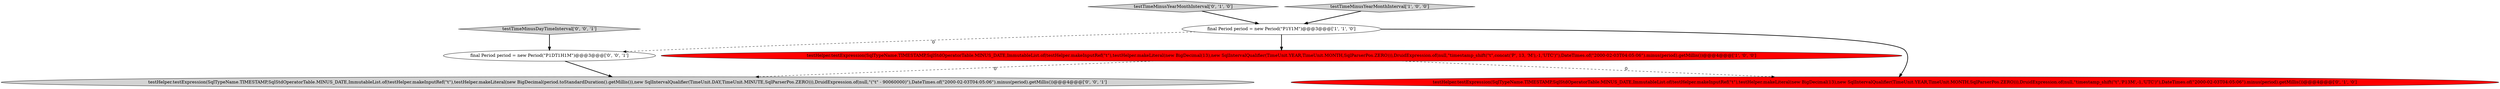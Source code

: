 digraph {
1 [style = filled, label = "final Period period = new Period(\"P1Y1M\")@@@3@@@['1', '1', '0']", fillcolor = white, shape = ellipse image = "AAA0AAABBB1BBB"];
2 [style = filled, label = "testHelper.testExpression(SqlTypeName.TIMESTAMP,SqlStdOperatorTable.MINUS_DATE,ImmutableList.of(testHelper.makeInputRef(\"t\"),testHelper.makeLiteral(new BigDecimal(13),new SqlIntervalQualifier(TimeUnit.YEAR,TimeUnit.MONTH,SqlParserPos.ZERO))),DruidExpression.of(null,\"timestamp_shift(\"t\",concat('P', 13, 'M'),-1,'UTC')\"),DateTimes.of(\"2000-02-03T04:05:06\").minus(period).getMillis())@@@4@@@['1', '0', '0']", fillcolor = red, shape = ellipse image = "AAA1AAABBB1BBB"];
6 [style = filled, label = "testTimeMinusDayTimeInterval['0', '0', '1']", fillcolor = lightgray, shape = diamond image = "AAA0AAABBB3BBB"];
4 [style = filled, label = "testTimeMinusYearMonthInterval['0', '1', '0']", fillcolor = lightgray, shape = diamond image = "AAA0AAABBB2BBB"];
7 [style = filled, label = "final Period period = new Period(\"P1DT1H1M\")@@@3@@@['0', '0', '1']", fillcolor = white, shape = ellipse image = "AAA0AAABBB3BBB"];
3 [style = filled, label = "testHelper.testExpression(SqlTypeName.TIMESTAMP,SqlStdOperatorTable.MINUS_DATE,ImmutableList.of(testHelper.makeInputRef(\"t\"),testHelper.makeLiteral(new BigDecimal(13),new SqlIntervalQualifier(TimeUnit.YEAR,TimeUnit.MONTH,SqlParserPos.ZERO))),DruidExpression.of(null,\"timestamp_shift(\"t\",'P13M',-1,'UTC')\"),DateTimes.of(\"2000-02-03T04:05:06\").minus(period).getMillis())@@@4@@@['0', '1', '0']", fillcolor = red, shape = ellipse image = "AAA1AAABBB2BBB"];
0 [style = filled, label = "testTimeMinusYearMonthInterval['1', '0', '0']", fillcolor = lightgray, shape = diamond image = "AAA0AAABBB1BBB"];
5 [style = filled, label = "testHelper.testExpression(SqlTypeName.TIMESTAMP,SqlStdOperatorTable.MINUS_DATE,ImmutableList.of(testHelper.makeInputRef(\"t\"),testHelper.makeLiteral(new BigDecimal(period.toStandardDuration().getMillis()),new SqlIntervalQualifier(TimeUnit.DAY,TimeUnit.MINUTE,SqlParserPos.ZERO))),DruidExpression.of(null,\"(\"t\" - 90060000)\"),DateTimes.of(\"2000-02-03T04:05:06\").minus(period).getMillis())@@@4@@@['0', '0', '1']", fillcolor = lightgray, shape = ellipse image = "AAA0AAABBB3BBB"];
1->3 [style = bold, label=""];
2->5 [style = dashed, label="0"];
7->5 [style = bold, label=""];
4->1 [style = bold, label=""];
1->2 [style = bold, label=""];
1->7 [style = dashed, label="0"];
6->7 [style = bold, label=""];
2->3 [style = dashed, label="0"];
0->1 [style = bold, label=""];
}
